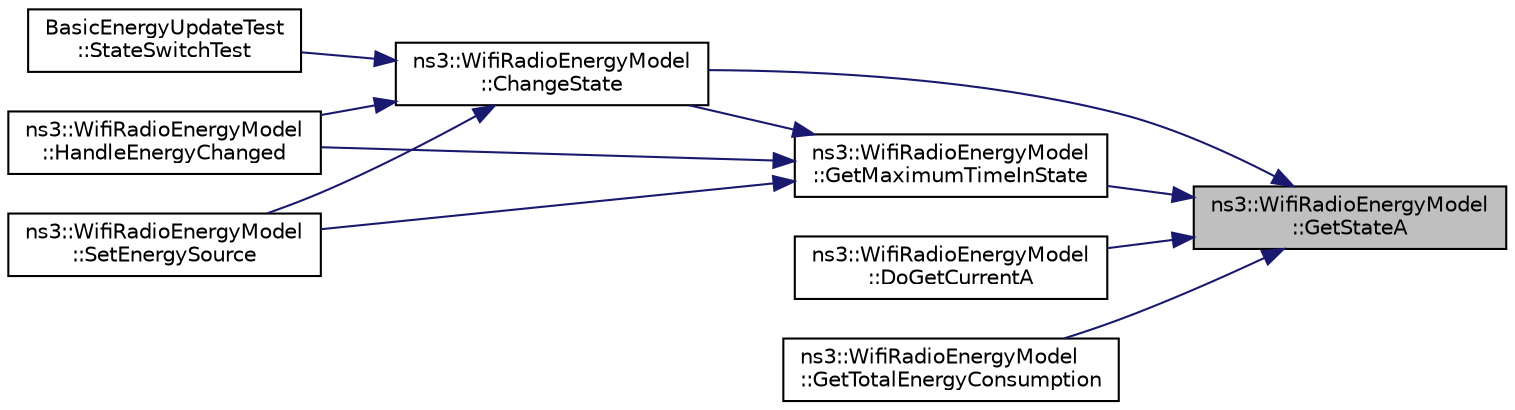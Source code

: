 digraph "ns3::WifiRadioEnergyModel::GetStateA"
{
 // LATEX_PDF_SIZE
  edge [fontname="Helvetica",fontsize="10",labelfontname="Helvetica",labelfontsize="10"];
  node [fontname="Helvetica",fontsize="10",shape=record];
  rankdir="RL";
  Node1 [label="ns3::WifiRadioEnergyModel\l::GetStateA",height=0.2,width=0.4,color="black", fillcolor="grey75", style="filled", fontcolor="black",tooltip=" "];
  Node1 -> Node2 [dir="back",color="midnightblue",fontsize="10",style="solid",fontname="Helvetica"];
  Node2 [label="ns3::WifiRadioEnergyModel\l::ChangeState",height=0.2,width=0.4,color="black", fillcolor="white", style="filled",URL="$classns3_1_1_wifi_radio_energy_model.html#a329d64a275e2e09c49c7752528d68033",tooltip="Changes state of the WifiRadioEnergyMode."];
  Node2 -> Node3 [dir="back",color="midnightblue",fontsize="10",style="solid",fontname="Helvetica"];
  Node3 [label="ns3::WifiRadioEnergyModel\l::HandleEnergyChanged",height=0.2,width=0.4,color="black", fillcolor="white", style="filled",URL="$classns3_1_1_wifi_radio_energy_model.html#a7133964abb308e00ea7cab3daea10f81",tooltip="Handles energy changed."];
  Node2 -> Node4 [dir="back",color="midnightblue",fontsize="10",style="solid",fontname="Helvetica"];
  Node4 [label="ns3::WifiRadioEnergyModel\l::SetEnergySource",height=0.2,width=0.4,color="black", fillcolor="white", style="filled",URL="$classns3_1_1_wifi_radio_energy_model.html#a2721fe6046ad3e76aec3080e1eb77880",tooltip="Sets pointer to EnergySouce installed on node."];
  Node2 -> Node5 [dir="back",color="midnightblue",fontsize="10",style="solid",fontname="Helvetica"];
  Node5 [label="BasicEnergyUpdateTest\l::StateSwitchTest",height=0.2,width=0.4,color="black", fillcolor="white", style="filled",URL="$class_basic_energy_update_test.html#ac28faac8cc32c522656387796dee83fc",tooltip=" "];
  Node1 -> Node6 [dir="back",color="midnightblue",fontsize="10",style="solid",fontname="Helvetica"];
  Node6 [label="ns3::WifiRadioEnergyModel\l::DoGetCurrentA",height=0.2,width=0.4,color="black", fillcolor="white", style="filled",URL="$classns3_1_1_wifi_radio_energy_model.html#ae23d2171ef2cf0db53ede4ace9c61b96",tooltip=" "];
  Node1 -> Node7 [dir="back",color="midnightblue",fontsize="10",style="solid",fontname="Helvetica"];
  Node7 [label="ns3::WifiRadioEnergyModel\l::GetMaximumTimeInState",height=0.2,width=0.4,color="black", fillcolor="white", style="filled",URL="$classns3_1_1_wifi_radio_energy_model.html#a41a63674e56eb1cf4b845141f8f374bd",tooltip=" "];
  Node7 -> Node2 [dir="back",color="midnightblue",fontsize="10",style="solid",fontname="Helvetica"];
  Node7 -> Node3 [dir="back",color="midnightblue",fontsize="10",style="solid",fontname="Helvetica"];
  Node7 -> Node4 [dir="back",color="midnightblue",fontsize="10",style="solid",fontname="Helvetica"];
  Node1 -> Node8 [dir="back",color="midnightblue",fontsize="10",style="solid",fontname="Helvetica"];
  Node8 [label="ns3::WifiRadioEnergyModel\l::GetTotalEnergyConsumption",height=0.2,width=0.4,color="black", fillcolor="white", style="filled",URL="$classns3_1_1_wifi_radio_energy_model.html#a48a019085fee66b15d4e4115cd889af3",tooltip=" "];
}

